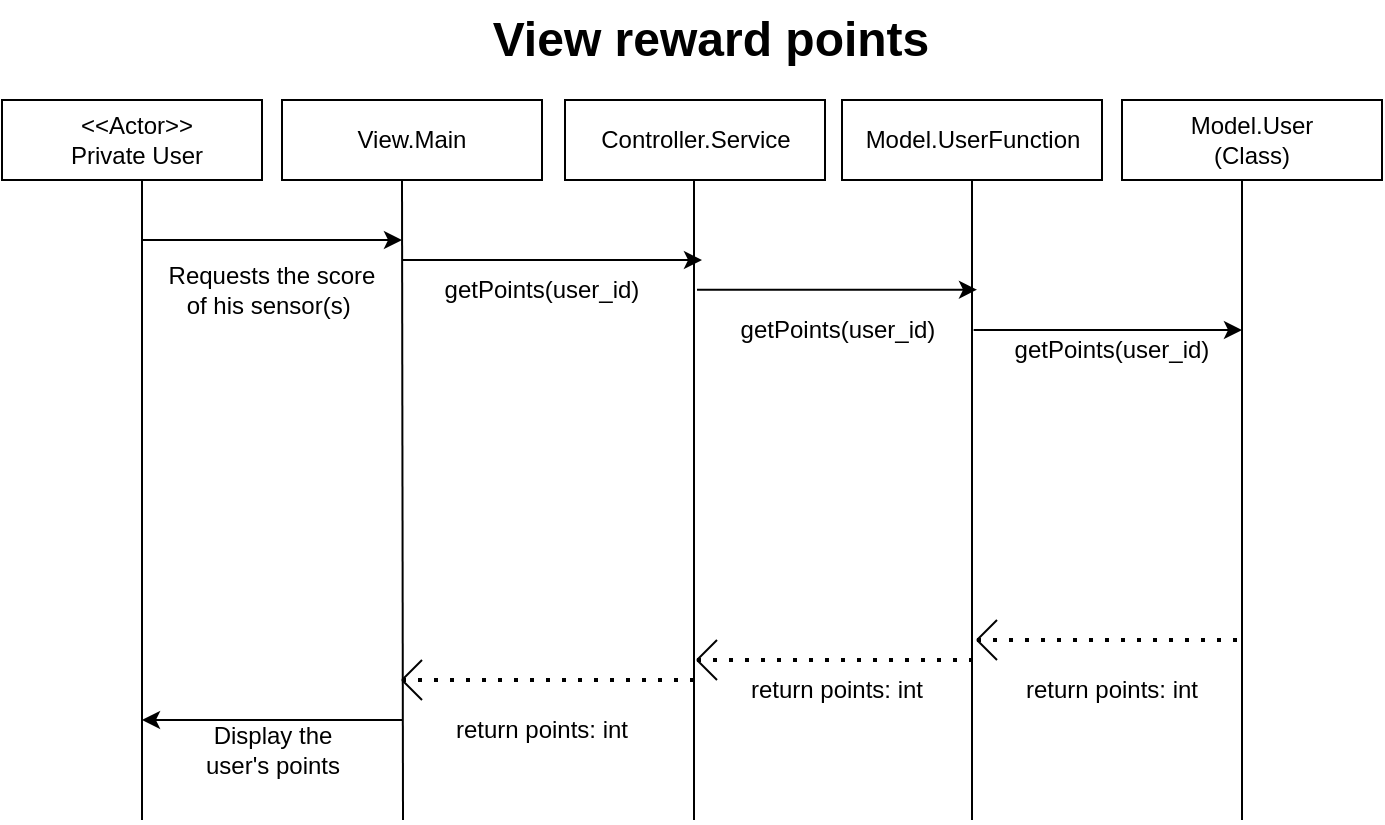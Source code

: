 <mxfile version="21.2.9" type="github">
  <diagram id="0Zi-DuWe4pThfq4NPJX8" name="Page-1">
    <mxGraphModel dx="1434" dy="740" grid="1" gridSize="10" guides="1" tooltips="1" connect="1" arrows="1" fold="1" page="1" pageScale="1" pageWidth="827" pageHeight="1169" math="0" shadow="0">
      <root>
        <mxCell id="0" />
        <mxCell id="1" parent="0" />
        <mxCell id="J0QvIkvwXVLmpFwyTLTm-3" value="" style="rounded=0;whiteSpace=wrap;html=1;" parent="1" vertex="1">
          <mxGeometry x="200" y="70" width="130" height="40" as="geometry" />
        </mxCell>
        <mxCell id="J0QvIkvwXVLmpFwyTLTm-5" value="View.Main" style="text;html=1;strokeColor=none;fillColor=none;align=center;verticalAlign=middle;whiteSpace=wrap;rounded=0;" parent="1" vertex="1">
          <mxGeometry x="235" y="75" width="60" height="30" as="geometry" />
        </mxCell>
        <mxCell id="J0QvIkvwXVLmpFwyTLTm-8" value="" style="rounded=0;whiteSpace=wrap;html=1;" parent="1" vertex="1">
          <mxGeometry x="60" y="70" width="130" height="40" as="geometry" />
        </mxCell>
        <mxCell id="J0QvIkvwXVLmpFwyTLTm-9" value="&amp;lt;&amp;lt;Actor&amp;gt;&amp;gt;&lt;br&gt;Private User" style="text;html=1;strokeColor=none;fillColor=none;align=center;verticalAlign=middle;whiteSpace=wrap;rounded=0;" parent="1" vertex="1">
          <mxGeometry x="80" y="75" width="95" height="30" as="geometry" />
        </mxCell>
        <mxCell id="J0QvIkvwXVLmpFwyTLTm-11" value="" style="endArrow=classic;html=1;rounded=0;" parent="1" edge="1">
          <mxGeometry width="50" height="50" relative="1" as="geometry">
            <mxPoint x="130" y="140" as="sourcePoint" />
            <mxPoint x="260" y="140" as="targetPoint" />
          </mxGeometry>
        </mxCell>
        <mxCell id="J0QvIkvwXVLmpFwyTLTm-14" value="Requests the score&lt;br&gt;of his sensor(s)&amp;nbsp;" style="text;html=1;strokeColor=none;fillColor=none;align=center;verticalAlign=middle;whiteSpace=wrap;rounded=0;" parent="1" vertex="1">
          <mxGeometry x="130" y="150" width="130" height="30" as="geometry" />
        </mxCell>
        <mxCell id="J0QvIkvwXVLmpFwyTLTm-26" value="" style="endArrow=none;html=1;rounded=0;entryX=0.5;entryY=1;entryDx=0;entryDy=0;" parent="1" edge="1">
          <mxGeometry width="50" height="50" relative="1" as="geometry">
            <mxPoint x="260.5" y="430" as="sourcePoint" />
            <mxPoint x="260" y="110" as="targetPoint" />
          </mxGeometry>
        </mxCell>
        <mxCell id="J0QvIkvwXVLmpFwyTLTm-27" value="" style="endArrow=none;html=1;rounded=0;entryX=0.5;entryY=1;entryDx=0;entryDy=0;" parent="1" edge="1">
          <mxGeometry width="50" height="50" relative="1" as="geometry">
            <mxPoint x="130" y="430" as="sourcePoint" />
            <mxPoint x="130" y="110" as="targetPoint" />
          </mxGeometry>
        </mxCell>
        <mxCell id="J0QvIkvwXVLmpFwyTLTm-30" value="getPoints(user_id)" style="text;html=1;strokeColor=none;fillColor=none;align=center;verticalAlign=middle;whiteSpace=wrap;rounded=0;" parent="1" vertex="1">
          <mxGeometry x="260" y="150" width="140" height="30" as="geometry" />
        </mxCell>
        <mxCell id="J0QvIkvwXVLmpFwyTLTm-46" value="" style="endArrow=none;dashed=1;html=1;dashPattern=1 3;strokeWidth=2;rounded=0;" parent="1" edge="1">
          <mxGeometry width="50" height="50" relative="1" as="geometry">
            <mxPoint x="260" y="360" as="sourcePoint" />
            <mxPoint x="410" y="360" as="targetPoint" />
          </mxGeometry>
        </mxCell>
        <mxCell id="J0QvIkvwXVLmpFwyTLTm-47" value="" style="endArrow=none;html=1;rounded=0;" parent="1" edge="1">
          <mxGeometry width="50" height="50" relative="1" as="geometry">
            <mxPoint x="260" y="360" as="sourcePoint" />
            <mxPoint x="270" y="350" as="targetPoint" />
          </mxGeometry>
        </mxCell>
        <mxCell id="J0QvIkvwXVLmpFwyTLTm-48" value="" style="endArrow=none;html=1;rounded=0;" parent="1" edge="1">
          <mxGeometry width="50" height="50" relative="1" as="geometry">
            <mxPoint x="260" y="360" as="sourcePoint" />
            <mxPoint x="270" y="370" as="targetPoint" />
            <Array as="points">
              <mxPoint x="270" y="370" />
            </Array>
          </mxGeometry>
        </mxCell>
        <mxCell id="J0QvIkvwXVLmpFwyTLTm-49" value="" style="endArrow=classic;html=1;rounded=0;" parent="1" edge="1">
          <mxGeometry width="50" height="50" relative="1" as="geometry">
            <mxPoint x="260" y="380" as="sourcePoint" />
            <mxPoint x="130" y="380" as="targetPoint" />
          </mxGeometry>
        </mxCell>
        <mxCell id="J0QvIkvwXVLmpFwyTLTm-50" value="return points: int" style="text;html=1;strokeColor=none;fillColor=none;align=center;verticalAlign=middle;whiteSpace=wrap;rounded=0;" parent="1" vertex="1">
          <mxGeometry x="280" y="370" width="100" height="30" as="geometry" />
        </mxCell>
        <mxCell id="J0QvIkvwXVLmpFwyTLTm-52" value="Display the user&#39;s points" style="text;html=1;strokeColor=none;fillColor=none;align=center;verticalAlign=middle;whiteSpace=wrap;rounded=0;" parent="1" vertex="1">
          <mxGeometry x="147.5" y="380" width="95" height="30" as="geometry" />
        </mxCell>
        <mxCell id="tWReDUVrI50OzmOSi_4m-1" value="" style="rounded=0;whiteSpace=wrap;html=1;" parent="1" vertex="1">
          <mxGeometry x="620" y="70" width="130" height="40" as="geometry" />
        </mxCell>
        <mxCell id="tWReDUVrI50OzmOSi_4m-2" value="Model.User (Class)" style="text;html=1;strokeColor=none;fillColor=none;align=center;verticalAlign=middle;whiteSpace=wrap;rounded=0;" parent="1" vertex="1">
          <mxGeometry x="655" y="75" width="60" height="30" as="geometry" />
        </mxCell>
        <mxCell id="tWReDUVrI50OzmOSi_4m-3" value="" style="endArrow=none;html=1;rounded=0;entryX=0.5;entryY=1;entryDx=0;entryDy=0;" parent="1" edge="1">
          <mxGeometry width="50" height="50" relative="1" as="geometry">
            <mxPoint x="680" y="430" as="sourcePoint" />
            <mxPoint x="680" y="110" as="targetPoint" />
          </mxGeometry>
        </mxCell>
        <mxCell id="tWReDUVrI50OzmOSi_4m-4" value="" style="rounded=0;whiteSpace=wrap;html=1;" parent="1" vertex="1">
          <mxGeometry x="480" y="70" width="130" height="40" as="geometry" />
        </mxCell>
        <mxCell id="tWReDUVrI50OzmOSi_4m-5" value="Model.UserFunction" style="text;html=1;strokeColor=none;fillColor=none;align=center;verticalAlign=middle;whiteSpace=wrap;rounded=0;" parent="1" vertex="1">
          <mxGeometry x="507.5" y="75" width="75" height="30" as="geometry" />
        </mxCell>
        <mxCell id="tWReDUVrI50OzmOSi_4m-6" value="" style="endArrow=none;html=1;rounded=0;entryX=0.5;entryY=1;entryDx=0;entryDy=0;" parent="1" target="tWReDUVrI50OzmOSi_4m-4" edge="1">
          <mxGeometry width="50" height="50" relative="1" as="geometry">
            <mxPoint x="545" y="430" as="sourcePoint" />
            <mxPoint x="620" y="180" as="targetPoint" />
          </mxGeometry>
        </mxCell>
        <mxCell id="tWReDUVrI50OzmOSi_4m-7" value="" style="endArrow=classic;html=1;rounded=0;exitX=0.988;exitY=0.5;exitDx=0;exitDy=0;exitPerimeter=0;" parent="1" source="tWReDUVrI50OzmOSi_4m-17" edge="1">
          <mxGeometry width="50" height="50" relative="1" as="geometry">
            <mxPoint x="540" y="185" as="sourcePoint" />
            <mxPoint x="680" y="185" as="targetPoint" />
          </mxGeometry>
        </mxCell>
        <mxCell id="tWReDUVrI50OzmOSi_4m-8" value="getPoints(user_id)" style="text;html=1;strokeColor=none;fillColor=none;align=center;verticalAlign=middle;whiteSpace=wrap;rounded=0;" parent="1" vertex="1">
          <mxGeometry x="545" y="180" width="140" height="30" as="geometry" />
        </mxCell>
        <mxCell id="tWReDUVrI50OzmOSi_4m-9" value="" style="endArrow=none;dashed=1;html=1;dashPattern=1 3;strokeWidth=2;rounded=0;" parent="1" edge="1">
          <mxGeometry width="50" height="50" relative="1" as="geometry">
            <mxPoint x="547.5" y="340" as="sourcePoint" />
            <mxPoint x="680" y="340" as="targetPoint" />
          </mxGeometry>
        </mxCell>
        <mxCell id="tWReDUVrI50OzmOSi_4m-10" value="" style="endArrow=none;html=1;rounded=0;" parent="1" edge="1">
          <mxGeometry width="50" height="50" relative="1" as="geometry">
            <mxPoint x="547.5" y="340" as="sourcePoint" />
            <mxPoint x="557.5" y="330" as="targetPoint" />
          </mxGeometry>
        </mxCell>
        <mxCell id="tWReDUVrI50OzmOSi_4m-11" value="" style="endArrow=none;html=1;rounded=0;" parent="1" edge="1">
          <mxGeometry width="50" height="50" relative="1" as="geometry">
            <mxPoint x="547.5" y="340" as="sourcePoint" />
            <mxPoint x="557.5" y="350" as="targetPoint" />
            <Array as="points">
              <mxPoint x="557.5" y="350" />
            </Array>
          </mxGeometry>
        </mxCell>
        <mxCell id="tWReDUVrI50OzmOSi_4m-12" value="return points: int" style="text;html=1;strokeColor=none;fillColor=none;align=center;verticalAlign=middle;whiteSpace=wrap;rounded=0;" parent="1" vertex="1">
          <mxGeometry x="570" y="350" width="90" height="30" as="geometry" />
        </mxCell>
        <mxCell id="tWReDUVrI50OzmOSi_4m-13" value="" style="rounded=0;whiteSpace=wrap;html=1;" parent="1" vertex="1">
          <mxGeometry x="341.5" y="70" width="130" height="40" as="geometry" />
        </mxCell>
        <mxCell id="tWReDUVrI50OzmOSi_4m-14" value="Controller.Service" style="text;html=1;strokeColor=none;fillColor=none;align=center;verticalAlign=middle;whiteSpace=wrap;rounded=0;" parent="1" vertex="1">
          <mxGeometry x="376.5" y="75" width="60" height="30" as="geometry" />
        </mxCell>
        <mxCell id="tWReDUVrI50OzmOSi_4m-15" value="" style="endArrow=none;html=1;rounded=0;entryX=0.5;entryY=1;entryDx=0;entryDy=0;" parent="1" edge="1">
          <mxGeometry width="50" height="50" relative="1" as="geometry">
            <mxPoint x="406" y="430" as="sourcePoint" />
            <mxPoint x="406" y="110" as="targetPoint" />
          </mxGeometry>
        </mxCell>
        <mxCell id="tWReDUVrI50OzmOSi_4m-16" value="" style="endArrow=classic;html=1;rounded=0;" parent="1" edge="1">
          <mxGeometry width="50" height="50" relative="1" as="geometry">
            <mxPoint x="407.5" y="164.86" as="sourcePoint" />
            <mxPoint x="547.5" y="164.86" as="targetPoint" />
          </mxGeometry>
        </mxCell>
        <mxCell id="tWReDUVrI50OzmOSi_4m-17" value="getPoints(user_id)" style="text;html=1;strokeColor=none;fillColor=none;align=center;verticalAlign=middle;whiteSpace=wrap;rounded=0;" parent="1" vertex="1">
          <mxGeometry x="407.5" y="170" width="140" height="30" as="geometry" />
        </mxCell>
        <mxCell id="tWReDUVrI50OzmOSi_4m-18" value="" style="endArrow=none;dashed=1;html=1;dashPattern=1 3;strokeWidth=2;rounded=0;" parent="1" edge="1">
          <mxGeometry width="50" height="50" relative="1" as="geometry">
            <mxPoint x="407.5" y="350" as="sourcePoint" />
            <mxPoint x="547.5" y="350" as="targetPoint" />
          </mxGeometry>
        </mxCell>
        <mxCell id="tWReDUVrI50OzmOSi_4m-19" value="" style="endArrow=none;html=1;rounded=0;" parent="1" edge="1">
          <mxGeometry width="50" height="50" relative="1" as="geometry">
            <mxPoint x="407.5" y="350" as="sourcePoint" />
            <mxPoint x="417.5" y="340" as="targetPoint" />
          </mxGeometry>
        </mxCell>
        <mxCell id="tWReDUVrI50OzmOSi_4m-20" value="" style="endArrow=none;html=1;rounded=0;" parent="1" edge="1">
          <mxGeometry width="50" height="50" relative="1" as="geometry">
            <mxPoint x="407.5" y="350" as="sourcePoint" />
            <mxPoint x="417.5" y="360" as="targetPoint" />
            <Array as="points">
              <mxPoint x="417.5" y="360" />
            </Array>
          </mxGeometry>
        </mxCell>
        <mxCell id="tWReDUVrI50OzmOSi_4m-21" value="return points: int" style="text;html=1;strokeColor=none;fillColor=none;align=center;verticalAlign=middle;whiteSpace=wrap;rounded=0;" parent="1" vertex="1">
          <mxGeometry x="431.25" y="350" width="92.5" height="30" as="geometry" />
        </mxCell>
        <mxCell id="iUg1BVsudGJwtlZ85fuI-5" value="" style="endArrow=classic;html=1;rounded=0;" parent="1" edge="1">
          <mxGeometry width="50" height="50" relative="1" as="geometry">
            <mxPoint x="260" y="150" as="sourcePoint" />
            <mxPoint x="410" y="150" as="targetPoint" />
          </mxGeometry>
        </mxCell>
        <mxCell id="rgo1GXWHupYOkGGVLEpd-1" value="View reward points" style="text;strokeColor=none;fillColor=none;html=1;fontSize=24;fontStyle=1;verticalAlign=middle;align=center;" vertex="1" parent="1">
          <mxGeometry x="364" y="20" width="100" height="40" as="geometry" />
        </mxCell>
      </root>
    </mxGraphModel>
  </diagram>
</mxfile>
